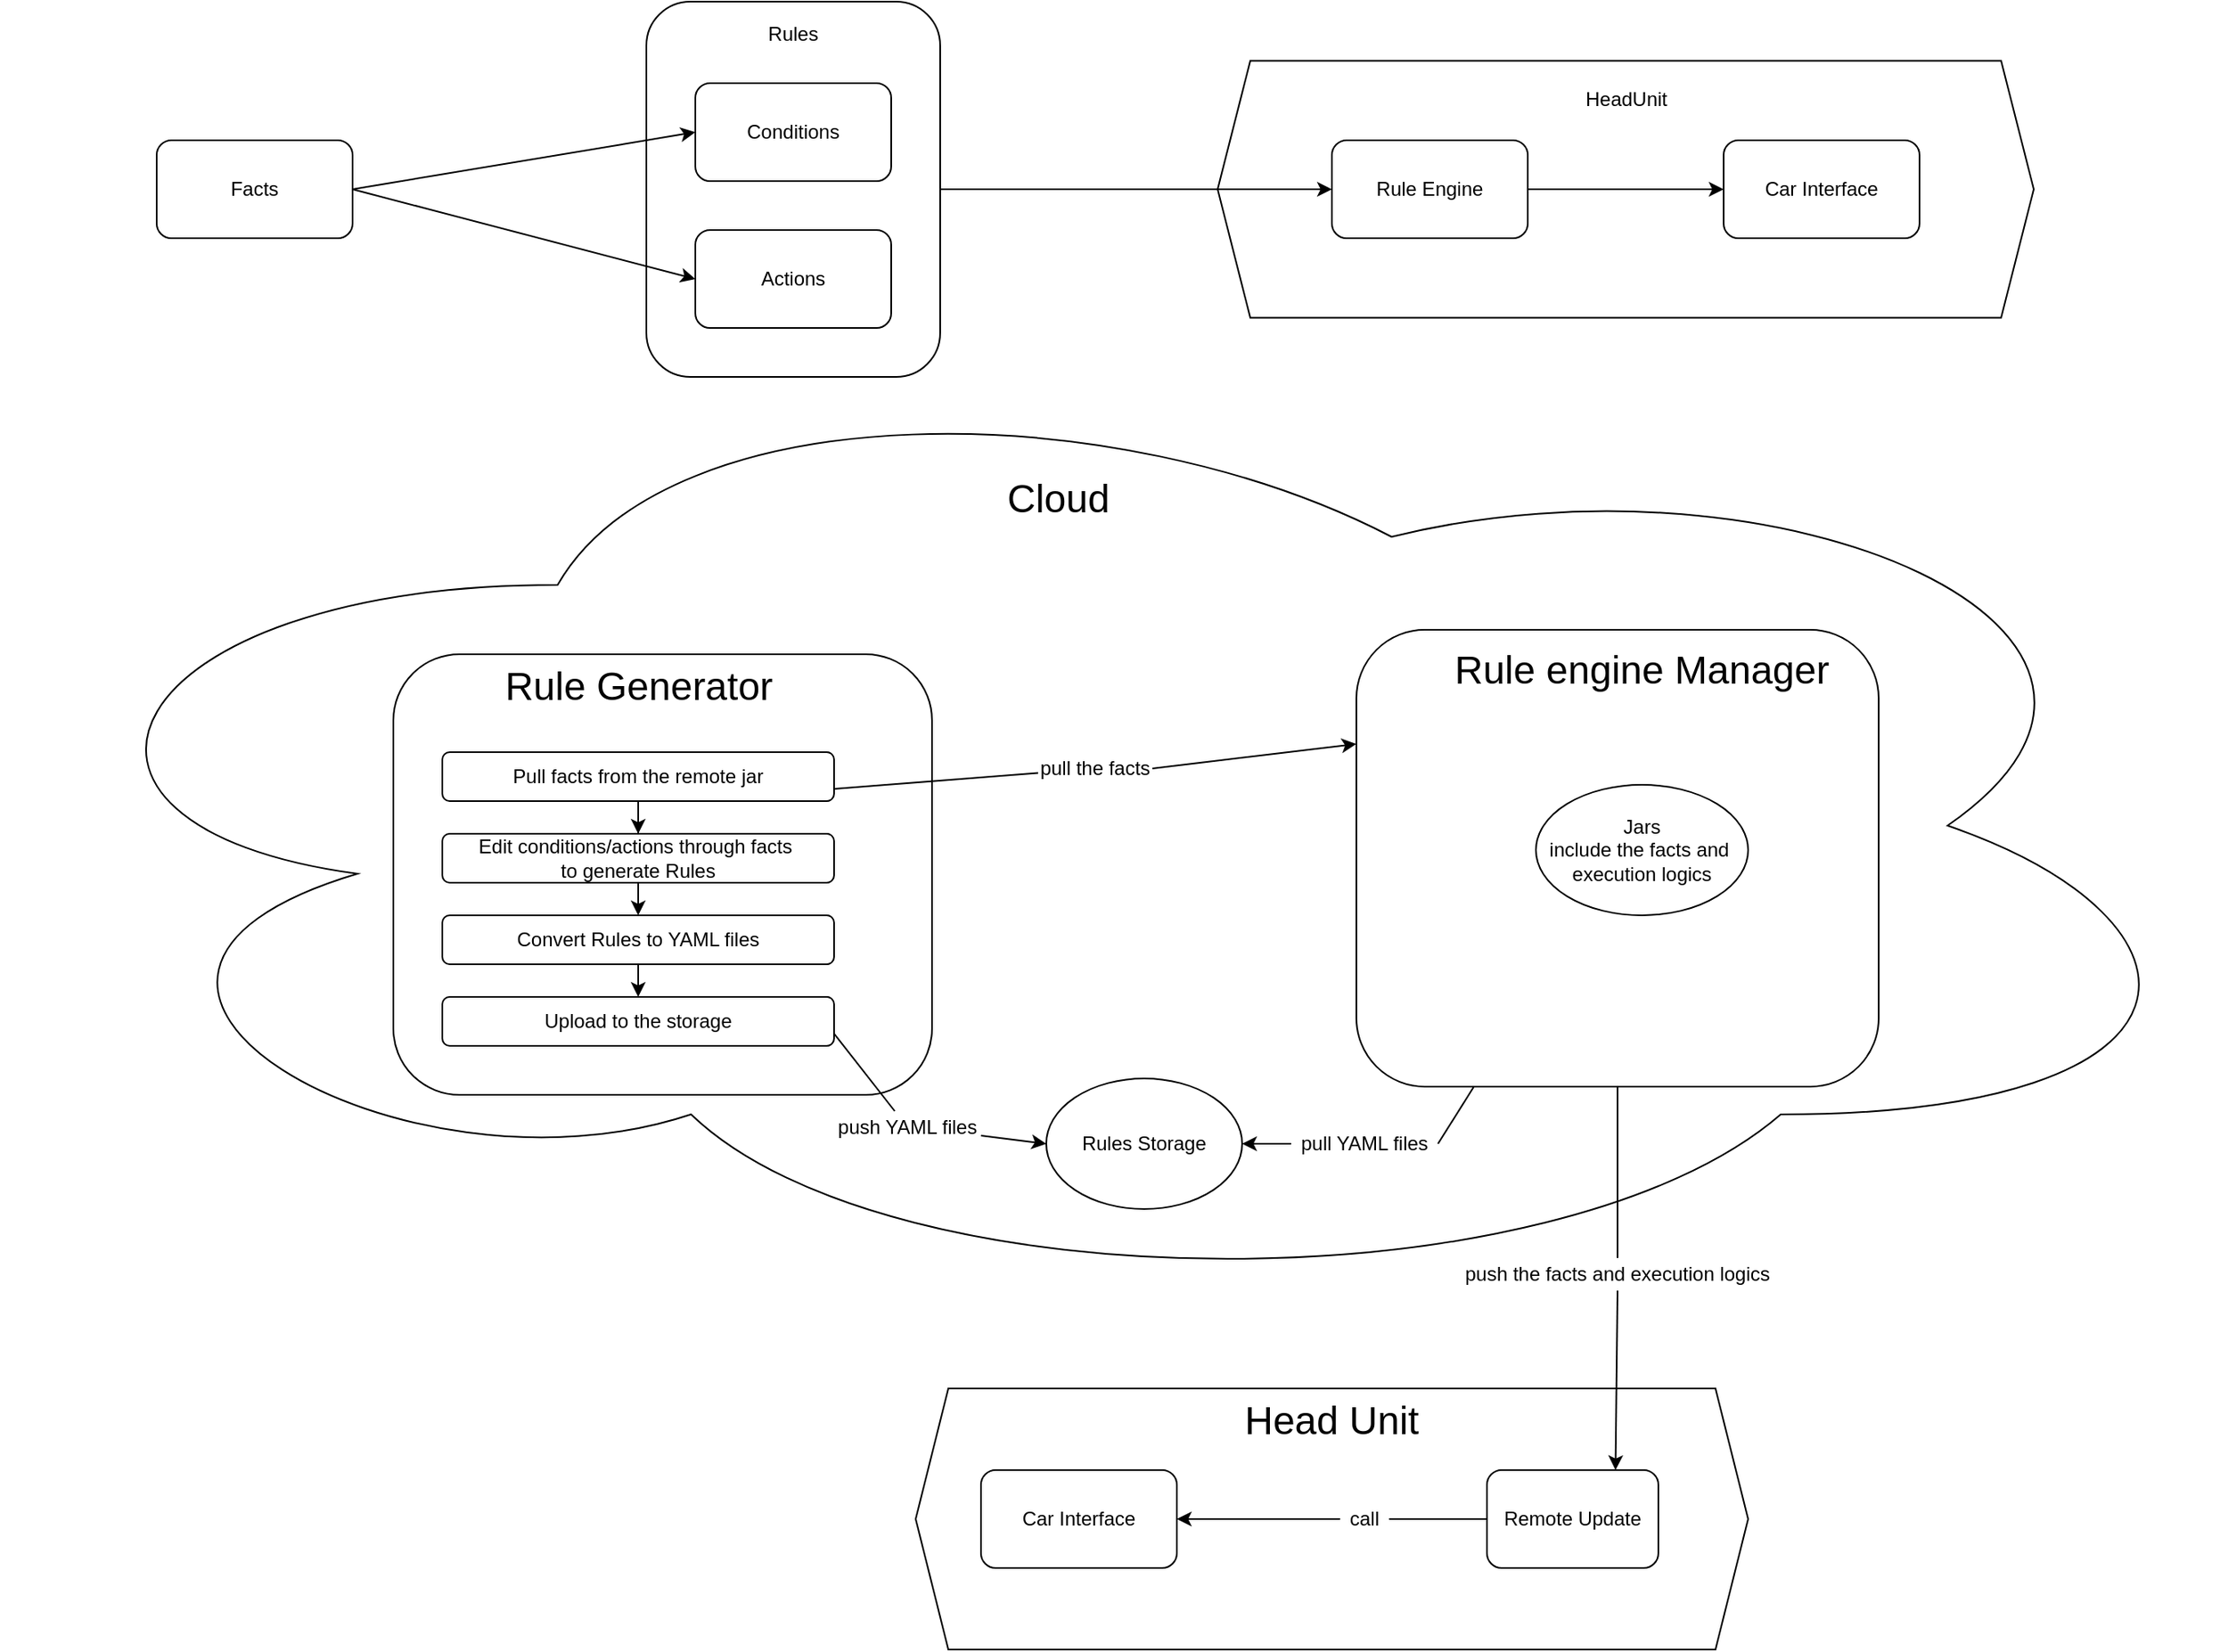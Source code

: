 <mxfile version="14.6.12" type="github">
  <diagram id="9peSq6l4eEjm_6dnP8N0" name="Page-1">
    <mxGraphModel dx="4722" dy="5443" grid="1" gridSize="10" guides="1" tooltips="1" connect="1" arrows="1" fold="1" page="1" pageScale="1" pageWidth="3300" pageHeight="4681" math="0" shadow="0">
      <root>
        <mxCell id="0" />
        <mxCell id="1" parent="0" />
        <mxCell id="ug51U8YEFD2PKiBrwO0X-4" value="" style="shape=hexagon;perimeter=hexagonPerimeter2;whiteSpace=wrap;html=1;fixedSize=1;" parent="1" vertex="1">
          <mxGeometry x="330" y="570" width="510" height="160" as="geometry" />
        </mxCell>
        <mxCell id="ug51U8YEFD2PKiBrwO0X-8" value="" style="ellipse;shape=cloud;whiteSpace=wrap;html=1;fillOpacity=100;" parent="1" vertex="1">
          <mxGeometry x="-230" y="-70" width="1362.5" height="590" as="geometry" />
        </mxCell>
        <mxCell id="ug51U8YEFD2PKiBrwO0X-9" value="Cloud" style="text;html=1;strokeColor=none;fillColor=none;align=center;verticalAlign=middle;whiteSpace=wrap;rounded=0;fontSize=24;" parent="1" vertex="1">
          <mxGeometry x="360" y="-10" width="115" height="70" as="geometry" />
        </mxCell>
        <mxCell id="ug51U8YEFD2PKiBrwO0X-10" value="" style="rounded=1;whiteSpace=wrap;html=1;" parent="1" vertex="1">
          <mxGeometry x="10" y="120" width="330" height="270" as="geometry" />
        </mxCell>
        <mxCell id="ug51U8YEFD2PKiBrwO0X-12" value="" style="endArrow=classic;html=1;entryX=0.75;entryY=0;entryDx=0;entryDy=0;exitX=0.5;exitY=1;exitDx=0;exitDy=0;startArrow=none;" parent="1" source="ug51U8YEFD2PKiBrwO0X-6" target="ug51U8YEFD2PKiBrwO0X-58" edge="1">
          <mxGeometry width="50" height="50" relative="1" as="geometry">
            <mxPoint x="880" y="200" as="sourcePoint" />
            <mxPoint x="690" y="641.46" as="targetPoint" />
          </mxGeometry>
        </mxCell>
        <mxCell id="ug51U8YEFD2PKiBrwO0X-6" value="push the facts and execution logics" style="text;html=1;strokeColor=none;fillColor=none;align=center;verticalAlign=middle;whiteSpace=wrap;rounded=0;" parent="1" vertex="1">
          <mxGeometry x="665" y="490" width="190" height="20" as="geometry" />
        </mxCell>
        <mxCell id="ug51U8YEFD2PKiBrwO0X-13" value="" style="endArrow=none;html=1;entryX=0.5;entryY=0;entryDx=0;entryDy=0;exitX=0.5;exitY=1;exitDx=0;exitDy=0;" parent="1" source="ug51U8YEFD2PKiBrwO0X-43" target="ug51U8YEFD2PKiBrwO0X-6" edge="1">
          <mxGeometry width="50" height="50" relative="1" as="geometry">
            <mxPoint x="880" y="200" as="sourcePoint" />
            <mxPoint x="680" y="640" as="targetPoint" />
          </mxGeometry>
        </mxCell>
        <mxCell id="ug51U8YEFD2PKiBrwO0X-27" value="" style="endArrow=classic;html=1;fontSize=12;exitX=1;exitY=0.5;exitDx=0;exitDy=0;startArrow=none;entryX=0;entryY=0.25;entryDx=0;entryDy=0;" parent="1" source="ug51U8YEFD2PKiBrwO0X-18" target="ug51U8YEFD2PKiBrwO0X-43" edge="1">
          <mxGeometry width="50" height="50" relative="1" as="geometry">
            <mxPoint x="700" y="380" as="sourcePoint" />
            <mxPoint x="750" y="330" as="targetPoint" />
          </mxGeometry>
        </mxCell>
        <mxCell id="ug51U8YEFD2PKiBrwO0X-18" value="pull the facts" style="text;html=1;strokeColor=none;fillColor=none;align=center;verticalAlign=middle;whiteSpace=wrap;rounded=0;fontSize=12;" parent="1" vertex="1">
          <mxGeometry x="405" y="180" width="70" height="20" as="geometry" />
        </mxCell>
        <mxCell id="ug51U8YEFD2PKiBrwO0X-28" value="" style="endArrow=none;html=1;fontSize=12;exitX=1;exitY=0.75;exitDx=0;exitDy=0;" parent="1" source="ug51U8YEFD2PKiBrwO0X-34" target="ug51U8YEFD2PKiBrwO0X-18" edge="1">
          <mxGeometry width="50" height="50" relative="1" as="geometry">
            <mxPoint x="620" y="135" as="sourcePoint" />
            <mxPoint x="860.023" y="138.935" as="targetPoint" />
          </mxGeometry>
        </mxCell>
        <mxCell id="ug51U8YEFD2PKiBrwO0X-29" value="&lt;span style=&quot;font-size: 24px&quot;&gt;Rule Generator&lt;/span&gt;" style="text;html=1;strokeColor=none;fillColor=none;align=center;verticalAlign=middle;whiteSpace=wrap;rounded=0;fontSize=12;" parent="1" vertex="1">
          <mxGeometry x="62.5" y="130" width="195" height="20" as="geometry" />
        </mxCell>
        <mxCell id="ug51U8YEFD2PKiBrwO0X-40" style="edgeStyle=orthogonalEdgeStyle;rounded=0;orthogonalLoop=1;jettySize=auto;html=1;exitX=0.5;exitY=1;exitDx=0;exitDy=0;entryX=0.5;entryY=0;entryDx=0;entryDy=0;fontSize=12;" parent="1" source="ug51U8YEFD2PKiBrwO0X-30" target="ug51U8YEFD2PKiBrwO0X-39" edge="1">
          <mxGeometry relative="1" as="geometry" />
        </mxCell>
        <mxCell id="ug51U8YEFD2PKiBrwO0X-30" value="Edit conditions/actions through facts&amp;nbsp;&lt;br&gt;to generate Rules" style="rounded=1;whiteSpace=wrap;html=1;fontSize=12;" parent="1" vertex="1">
          <mxGeometry x="40" y="230" width="240" height="30" as="geometry" />
        </mxCell>
        <mxCell id="ug51U8YEFD2PKiBrwO0X-35" value="" style="edgeStyle=orthogonalEdgeStyle;rounded=0;orthogonalLoop=1;jettySize=auto;html=1;fontSize=12;" parent="1" source="ug51U8YEFD2PKiBrwO0X-34" target="ug51U8YEFD2PKiBrwO0X-30" edge="1">
          <mxGeometry relative="1" as="geometry" />
        </mxCell>
        <mxCell id="ug51U8YEFD2PKiBrwO0X-34" value="Pull facts from the remote jar" style="rounded=1;whiteSpace=wrap;html=1;fontSize=12;" parent="1" vertex="1">
          <mxGeometry x="40" y="180" width="240" height="30" as="geometry" />
        </mxCell>
        <mxCell id="ug51U8YEFD2PKiBrwO0X-42" style="edgeStyle=orthogonalEdgeStyle;rounded=0;orthogonalLoop=1;jettySize=auto;html=1;exitX=0.5;exitY=1;exitDx=0;exitDy=0;entryX=0.5;entryY=0;entryDx=0;entryDy=0;fontSize=12;" parent="1" source="ug51U8YEFD2PKiBrwO0X-39" target="ug51U8YEFD2PKiBrwO0X-41" edge="1">
          <mxGeometry relative="1" as="geometry" />
        </mxCell>
        <mxCell id="ug51U8YEFD2PKiBrwO0X-39" value="Convert Rules to YAML files" style="rounded=1;whiteSpace=wrap;html=1;fontSize=12;" parent="1" vertex="1">
          <mxGeometry x="40" y="280" width="240" height="30" as="geometry" />
        </mxCell>
        <mxCell id="ug51U8YEFD2PKiBrwO0X-41" value="Upload to the storage" style="rounded=1;whiteSpace=wrap;html=1;fontSize=12;" parent="1" vertex="1">
          <mxGeometry x="40" y="330" width="240" height="30" as="geometry" />
        </mxCell>
        <mxCell id="ug51U8YEFD2PKiBrwO0X-43" value="" style="rounded=1;whiteSpace=wrap;html=1;fontSize=12;" parent="1" vertex="1">
          <mxGeometry x="600" y="105" width="320" height="280" as="geometry" />
        </mxCell>
        <mxCell id="ug51U8YEFD2PKiBrwO0X-44" value="Rule engine Manager" style="text;html=1;strokeColor=none;fillColor=none;align=center;verticalAlign=middle;whiteSpace=wrap;rounded=0;fontSize=24;" parent="1" vertex="1">
          <mxGeometry x="650" y="120" width="250" height="20" as="geometry" />
        </mxCell>
        <mxCell id="ug51U8YEFD2PKiBrwO0X-45" value="Jars&lt;br&gt;include the facts and&amp;nbsp;&lt;br&gt;execution logics" style="ellipse;whiteSpace=wrap;html=1;" parent="1" vertex="1">
          <mxGeometry x="710" y="200" width="130" height="80" as="geometry" />
        </mxCell>
        <mxCell id="ug51U8YEFD2PKiBrwO0X-49" value="" style="endArrow=classic;html=1;fontSize=24;exitX=1;exitY=0.75;exitDx=0;exitDy=0;startArrow=none;entryX=0;entryY=0.5;entryDx=0;entryDy=0;" parent="1" source="ug51U8YEFD2PKiBrwO0X-50" target="ug51U8YEFD2PKiBrwO0X-53" edge="1">
          <mxGeometry width="50" height="50" relative="1" as="geometry">
            <mxPoint x="460" y="330" as="sourcePoint" />
            <mxPoint x="510" y="280" as="targetPoint" />
          </mxGeometry>
        </mxCell>
        <mxCell id="ug51U8YEFD2PKiBrwO0X-50" value="push YAML files" style="text;html=1;strokeColor=none;fillColor=none;align=center;verticalAlign=middle;whiteSpace=wrap;rounded=0;fontSize=12;" parent="1" vertex="1">
          <mxGeometry x="280" y="400" width="90" height="20" as="geometry" />
        </mxCell>
        <mxCell id="ug51U8YEFD2PKiBrwO0X-51" value="" style="endArrow=none;html=1;fontSize=24;exitX=1;exitY=0.75;exitDx=0;exitDy=0;" parent="1" source="ug51U8YEFD2PKiBrwO0X-41" target="ug51U8YEFD2PKiBrwO0X-50" edge="1">
          <mxGeometry width="50" height="50" relative="1" as="geometry">
            <mxPoint x="280" y="352.5" as="sourcePoint" />
            <mxPoint x="600" y="280.833" as="targetPoint" />
          </mxGeometry>
        </mxCell>
        <mxCell id="ug51U8YEFD2PKiBrwO0X-53" value="Rules Storage" style="ellipse;whiteSpace=wrap;html=1;fontSize=12;" parent="1" vertex="1">
          <mxGeometry x="410" y="380" width="120" height="80" as="geometry" />
        </mxCell>
        <mxCell id="ug51U8YEFD2PKiBrwO0X-54" value="" style="endArrow=classic;html=1;fontSize=12;entryX=1;entryY=0.5;entryDx=0;entryDy=0;startArrow=none;" parent="1" source="ug51U8YEFD2PKiBrwO0X-55" target="ug51U8YEFD2PKiBrwO0X-53" edge="1">
          <mxGeometry width="50" height="50" relative="1" as="geometry">
            <mxPoint x="460" y="220" as="sourcePoint" />
            <mxPoint x="510" y="170" as="targetPoint" />
          </mxGeometry>
        </mxCell>
        <mxCell id="ug51U8YEFD2PKiBrwO0X-55" value="pull YAML files" style="text;html=1;strokeColor=none;fillColor=none;align=center;verticalAlign=middle;whiteSpace=wrap;rounded=0;fontSize=12;" parent="1" vertex="1">
          <mxGeometry x="560" y="410" width="90" height="20" as="geometry" />
        </mxCell>
        <mxCell id="ug51U8YEFD2PKiBrwO0X-56" value="" style="endArrow=none;html=1;fontSize=12;entryX=1;entryY=0.5;entryDx=0;entryDy=0;" parent="1" source="ug51U8YEFD2PKiBrwO0X-43" target="ug51U8YEFD2PKiBrwO0X-55" edge="1">
          <mxGeometry width="50" height="50" relative="1" as="geometry">
            <mxPoint x="600" y="370.957" as="sourcePoint" />
            <mxPoint x="525" y="430" as="targetPoint" />
          </mxGeometry>
        </mxCell>
        <mxCell id="ug51U8YEFD2PKiBrwO0X-57" value="Head Unit" style="text;html=1;strokeColor=none;fillColor=none;align=center;verticalAlign=middle;whiteSpace=wrap;rounded=0;fontSize=24;" parent="1" vertex="1">
          <mxGeometry x="530" y="580" width="110" height="20" as="geometry" />
        </mxCell>
        <mxCell id="ug51U8YEFD2PKiBrwO0X-61" style="edgeStyle=orthogonalEdgeStyle;rounded=0;orthogonalLoop=1;jettySize=auto;html=1;entryX=1;entryY=0.5;entryDx=0;entryDy=0;fontSize=12;startArrow=none;" parent="1" source="ug51U8YEFD2PKiBrwO0X-62" target="ug51U8YEFD2PKiBrwO0X-59" edge="1">
          <mxGeometry relative="1" as="geometry" />
        </mxCell>
        <mxCell id="ug51U8YEFD2PKiBrwO0X-58" value="&lt;font style=&quot;font-size: 12px&quot;&gt;Remote Update&lt;/font&gt;" style="rounded=1;whiteSpace=wrap;html=1;fontSize=12;" parent="1" vertex="1">
          <mxGeometry x="680" y="620" width="105" height="60" as="geometry" />
        </mxCell>
        <mxCell id="ug51U8YEFD2PKiBrwO0X-59" value="&lt;font style=&quot;font-size: 12px&quot;&gt;Car Interface&lt;/font&gt;" style="rounded=1;whiteSpace=wrap;html=1;fontSize=12;" parent="1" vertex="1">
          <mxGeometry x="370" y="620" width="120" height="60" as="geometry" />
        </mxCell>
        <mxCell id="ug51U8YEFD2PKiBrwO0X-62" value="call" style="text;html=1;strokeColor=none;fillColor=none;align=center;verticalAlign=middle;whiteSpace=wrap;rounded=0;fontSize=12;" parent="1" vertex="1">
          <mxGeometry x="590" y="640" width="30" height="20" as="geometry" />
        </mxCell>
        <mxCell id="ug51U8YEFD2PKiBrwO0X-63" value="" style="edgeStyle=orthogonalEdgeStyle;rounded=0;orthogonalLoop=1;jettySize=auto;html=1;entryX=1;entryY=0.5;entryDx=0;entryDy=0;fontSize=12;endArrow=none;" parent="1" source="ug51U8YEFD2PKiBrwO0X-58" target="ug51U8YEFD2PKiBrwO0X-62" edge="1">
          <mxGeometry relative="1" as="geometry">
            <mxPoint x="680" y="650" as="sourcePoint" />
            <mxPoint x="490" y="650" as="targetPoint" />
          </mxGeometry>
        </mxCell>
        <mxCell id="5pM0hY34elz7tYluStAw-1" value="Facts" style="rounded=1;whiteSpace=wrap;html=1;" parent="1" vertex="1">
          <mxGeometry x="-135" y="-195" width="120" height="60" as="geometry" />
        </mxCell>
        <mxCell id="5pM0hY34elz7tYluStAw-3" value="" style="rounded=1;whiteSpace=wrap;html=1;" parent="1" vertex="1">
          <mxGeometry x="165" y="-280" width="180" height="230" as="geometry" />
        </mxCell>
        <mxCell id="5pM0hY34elz7tYluStAw-4" value="Conditions" style="rounded=1;whiteSpace=wrap;html=1;" parent="1" vertex="1">
          <mxGeometry x="195" y="-230" width="120" height="60" as="geometry" />
        </mxCell>
        <mxCell id="5pM0hY34elz7tYluStAw-5" value="Actions" style="rounded=1;whiteSpace=wrap;html=1;" parent="1" vertex="1">
          <mxGeometry x="195" y="-140" width="120" height="60" as="geometry" />
        </mxCell>
        <mxCell id="5pM0hY34elz7tYluStAw-6" value="Rules" style="text;html=1;strokeColor=none;fillColor=none;align=center;verticalAlign=middle;whiteSpace=wrap;rounded=0;" parent="1" vertex="1">
          <mxGeometry x="235" y="-270" width="40" height="20" as="geometry" />
        </mxCell>
        <mxCell id="5pM0hY34elz7tYluStAw-10" value="" style="endArrow=classic;html=1;exitX=1;exitY=0.5;exitDx=0;exitDy=0;entryX=0;entryY=0.5;entryDx=0;entryDy=0;" parent="1" source="5pM0hY34elz7tYluStAw-1" target="5pM0hY34elz7tYluStAw-4" edge="1">
          <mxGeometry width="50" height="50" relative="1" as="geometry">
            <mxPoint x="335" y="110" as="sourcePoint" />
            <mxPoint x="385" y="60" as="targetPoint" />
          </mxGeometry>
        </mxCell>
        <mxCell id="5pM0hY34elz7tYluStAw-11" value="" style="endArrow=classic;html=1;exitX=1;exitY=0.5;exitDx=0;exitDy=0;entryX=0;entryY=0.5;entryDx=0;entryDy=0;" parent="1" source="5pM0hY34elz7tYluStAw-1" target="5pM0hY34elz7tYluStAw-5" edge="1">
          <mxGeometry width="50" height="50" relative="1" as="geometry">
            <mxPoint x="335" y="110" as="sourcePoint" />
            <mxPoint x="385" y="60" as="targetPoint" />
          </mxGeometry>
        </mxCell>
        <mxCell id="5pM0hY34elz7tYluStAw-15" value="" style="shape=hexagon;perimeter=hexagonPerimeter2;whiteSpace=wrap;html=1;fixedSize=1;" parent="1" vertex="1">
          <mxGeometry x="515" y="-243.75" width="500" height="157.5" as="geometry" />
        </mxCell>
        <mxCell id="5pM0hY34elz7tYluStAw-16" value="HeadUnit" style="text;html=1;strokeColor=none;fillColor=none;align=center;verticalAlign=middle;whiteSpace=wrap;rounded=0;" parent="1" vertex="1">
          <mxGeometry x="721.5" y="-230" width="87" height="20" as="geometry" />
        </mxCell>
        <mxCell id="5pM0hY34elz7tYluStAw-17" value="Rule Engine" style="rounded=1;whiteSpace=wrap;html=1;" parent="1" vertex="1">
          <mxGeometry x="585" y="-195" width="120" height="60" as="geometry" />
        </mxCell>
        <mxCell id="5pM0hY34elz7tYluStAw-18" value="Car Interface" style="rounded=1;whiteSpace=wrap;html=1;" parent="1" vertex="1">
          <mxGeometry x="825" y="-195" width="120" height="60" as="geometry" />
        </mxCell>
        <mxCell id="5pM0hY34elz7tYluStAw-19" value="" style="endArrow=classic;html=1;exitX=1;exitY=0.5;exitDx=0;exitDy=0;entryX=0;entryY=0.5;entryDx=0;entryDy=0;" parent="1" source="5pM0hY34elz7tYluStAw-3" target="5pM0hY34elz7tYluStAw-17" edge="1">
          <mxGeometry width="50" height="50" relative="1" as="geometry">
            <mxPoint x="335" as="sourcePoint" />
            <mxPoint x="385" y="-50" as="targetPoint" />
          </mxGeometry>
        </mxCell>
        <mxCell id="5pM0hY34elz7tYluStAw-20" value="" style="endArrow=classic;html=1;exitX=1;exitY=0.5;exitDx=0;exitDy=0;" parent="1" source="5pM0hY34elz7tYluStAw-17" target="5pM0hY34elz7tYluStAw-18" edge="1">
          <mxGeometry width="50" height="50" relative="1" as="geometry">
            <mxPoint x="335" as="sourcePoint" />
            <mxPoint x="385" y="-50" as="targetPoint" />
          </mxGeometry>
        </mxCell>
      </root>
    </mxGraphModel>
  </diagram>
</mxfile>
